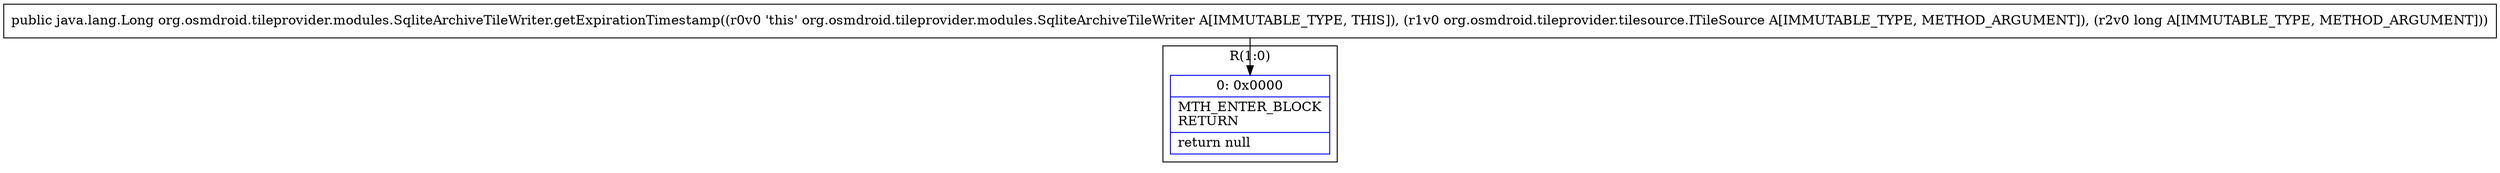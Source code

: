 digraph "CFG fororg.osmdroid.tileprovider.modules.SqliteArchiveTileWriter.getExpirationTimestamp(Lorg\/osmdroid\/tileprovider\/tilesource\/ITileSource;J)Ljava\/lang\/Long;" {
subgraph cluster_Region_1073546362 {
label = "R(1:0)";
node [shape=record,color=blue];
Node_0 [shape=record,label="{0\:\ 0x0000|MTH_ENTER_BLOCK\lRETURN\l|return null\l}"];
}
MethodNode[shape=record,label="{public java.lang.Long org.osmdroid.tileprovider.modules.SqliteArchiveTileWriter.getExpirationTimestamp((r0v0 'this' org.osmdroid.tileprovider.modules.SqliteArchiveTileWriter A[IMMUTABLE_TYPE, THIS]), (r1v0 org.osmdroid.tileprovider.tilesource.ITileSource A[IMMUTABLE_TYPE, METHOD_ARGUMENT]), (r2v0 long A[IMMUTABLE_TYPE, METHOD_ARGUMENT])) }"];
MethodNode -> Node_0;
}

